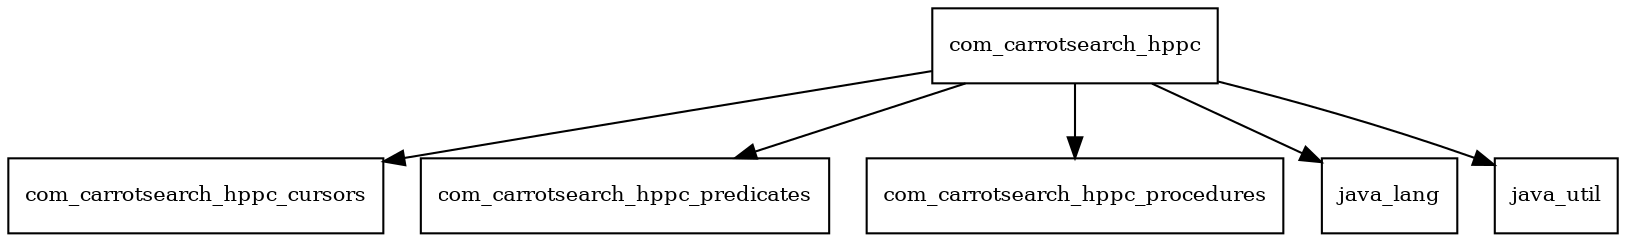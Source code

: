 digraph hppc_0_8_1_package_dependencies {
  node [shape = box, fontsize=10.0];
  com_carrotsearch_hppc -> com_carrotsearch_hppc_cursors;
  com_carrotsearch_hppc -> com_carrotsearch_hppc_predicates;
  com_carrotsearch_hppc -> com_carrotsearch_hppc_procedures;
  com_carrotsearch_hppc -> java_lang;
  com_carrotsearch_hppc -> java_util;
}
